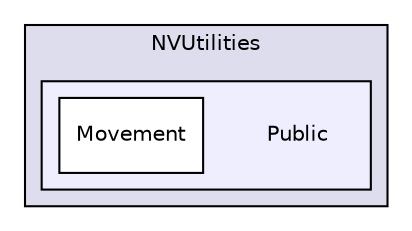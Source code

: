 digraph "Public" {
  compound=true
  node [ fontsize="10", fontname="Helvetica"];
  edge [ labelfontsize="10", labelfontname="Helvetica"];
  subgraph clusterdir_82dee930b0a667f6333c260589e32044 {
    graph [ bgcolor="#ddddee", pencolor="black", label="NVUtilities" fontname="Helvetica", fontsize="10", URL="dir_82dee930b0a667f6333c260589e32044.html"]
  subgraph clusterdir_0f21858209a0cc98d1fa61a04c6b3f8b {
    graph [ bgcolor="#eeeeff", pencolor="black", label="" URL="dir_0f21858209a0cc98d1fa61a04c6b3f8b.html"];
    dir_0f21858209a0cc98d1fa61a04c6b3f8b [shape=plaintext label="Public"];
    dir_2a82d32361139e3595ded02835c1b4ce [shape=box label="Movement" color="black" fillcolor="white" style="filled" URL="dir_2a82d32361139e3595ded02835c1b4ce.html"];
  }
  }
}
